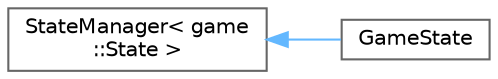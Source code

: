 digraph "Graphical Class Hierarchy"
{
 // LATEX_PDF_SIZE
  bgcolor="transparent";
  edge [fontname=Helvetica,fontsize=10,labelfontname=Helvetica,labelfontsize=10];
  node [fontname=Helvetica,fontsize=10,shape=box,height=0.2,width=0.4];
  rankdir="LR";
  Node0 [label="StateManager\< game\l::State \>",height=0.2,width=0.4,color="grey40", fillcolor="white", style="filled",URL="$da/dbf/struct_state_manager.html",tooltip=" "];
  Node0 -> Node1 [dir="back",color="steelblue1",style="solid"];
  Node1 [label="GameState",height=0.2,width=0.4,color="grey40", fillcolor="white", style="filled",URL="$d3/d9b/struct_game_state.html",tooltip=" "];
}
